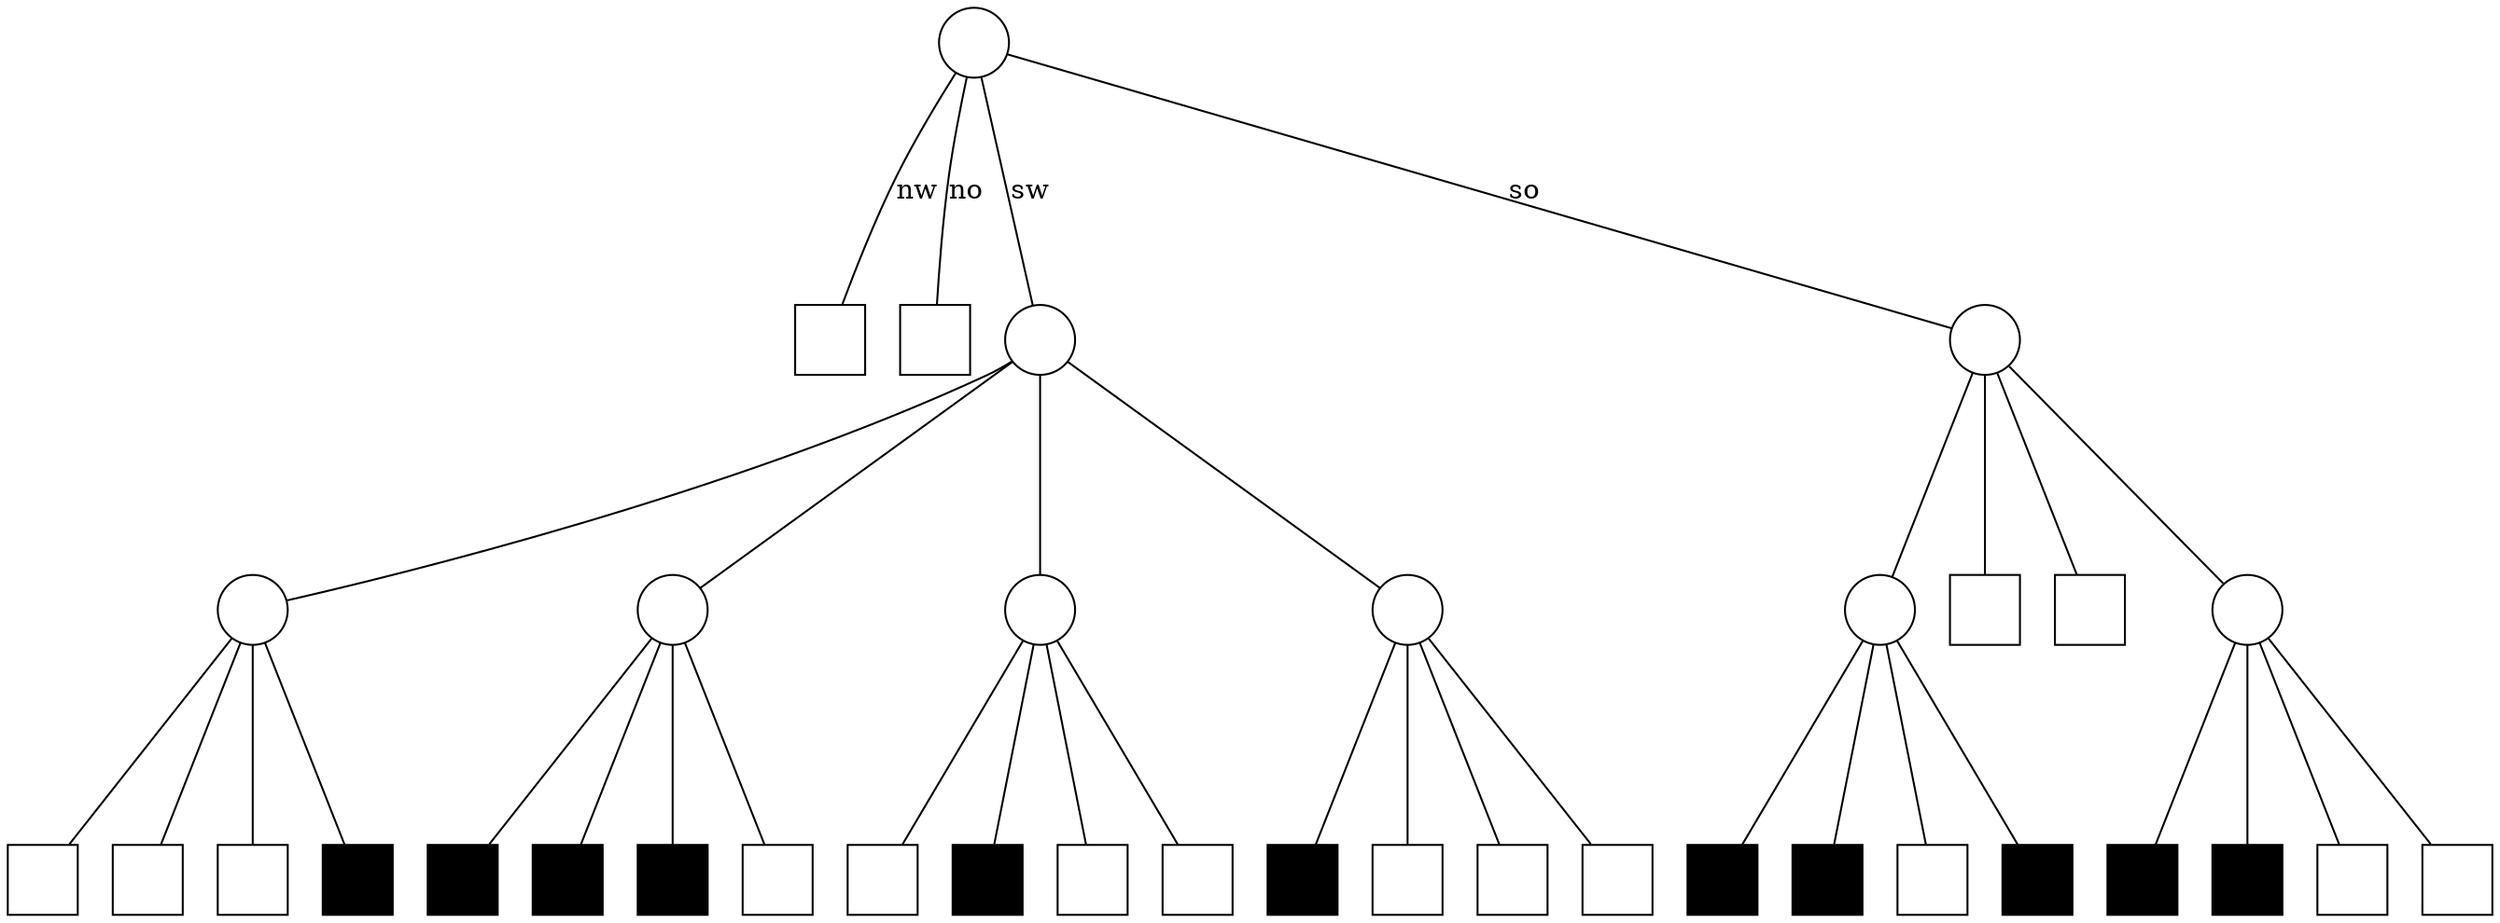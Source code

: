 graph G {
	ranksep=1.4

	N01 [label="", shape=circle]

	N11 [label="", shape=square, style=filled, fillcolor=white]
	N12 [label="", shape=square, style=filled, fillcolor=white]
	N13 [label="", shape=circle]
	N14 [label="", shape=circle]

	N01 -- N11 [label="nw"]
	N01 -- N12 [label="no"]
	N01 -- N13 [label="sw"]
	N01 -- N14 [label="so"]

	N26 [label="", shape=circle]
	N27 [label="", shape=circle]
	N28 [label="", shape=circle]
	N29 [label="", shape=circle]

	N13 -- N26
	N13 -- N27
	N13 -- N28
	N13 -- N29

	N30 [label="", shape=circle]
	N31 [label="", shape=square, style=filled, fillcolor=white]
	N32 [label="", shape=square, style=filled, fillcolor=white]
	N33 [label="", shape=circle]

	N14 -- N30
	N14 -- N31
	N14 -- N32
	N14 -- N33

	N38 [label="", shape=square, style=filled, fillcolor=white]
	N39 [label="", shape=square, style=filled, fillcolor=white]
	N40 [label="", shape=square, style=filled, fillcolor=white]
	N41 [label="", shape=square, style=filled, fillcolor=black]

	N26 -- N38
	N26 -- N39
	N26 -- N40
	N26 -- N41

	N42 [label="", shape=square, style=filled, fillcolor=black]
	N43 [label="", shape=square, style=filled, fillcolor=black]
	N44 [label="", shape=square, style=filled, fillcolor=black]
	N45 [label="", shape=square, style=filled, fillcolor=white]

	N27 -- N42
	N27 -- N43
	N27 -- N44
	N27 -- N45

	N46 [label="", shape=square, style=filled, fillcolor=white]
	N47 [label="", shape=square, style=filled, fillcolor=black]
	N48 [label="", shape=square, style=filled, fillcolor=white]
	N49 [label="", shape=square, style=filled, fillcolor=white]
	
	N28 -- N46
	N28 -- N47
	N28 -- N48
	N28 -- N49

	N50 [label="", shape=square, style=filled, fillcolor=black]
	N51 [label="", shape=square, style=filled, fillcolor=white]
	N52 [label="", shape=square, style=filled, fillcolor=white]
	N53 [label="", shape=square, style=filled, fillcolor=white]

	N29 -- N50
	N29 -- N51
	N29 -- N52
	N29 -- N53



	N54 [label="", shape=square, style=filled, fillcolor=black]
	N55 [label="", shape=square, style=filled, fillcolor=black]
	N56 [label="", shape=square, style=filled, fillcolor=white]
	N57 [label="", shape=square, style=filled, fillcolor=black]

	N30 -- N54
	N30 -- N55
	N30 -- N56
	N30 -- N57

	N66 [label="", shape=square, style=filled, fillcolor=black]
	N67 [label="", shape=square, style=filled, fillcolor=black]
	N68 [label="", shape=square, style=filled, fillcolor=white]
	N69 [label="", shape=square, style=filled, fillcolor=white]

	N33 -- N66
	N33 -- N67
	N33 -- N68
	N33 -- N69
}
